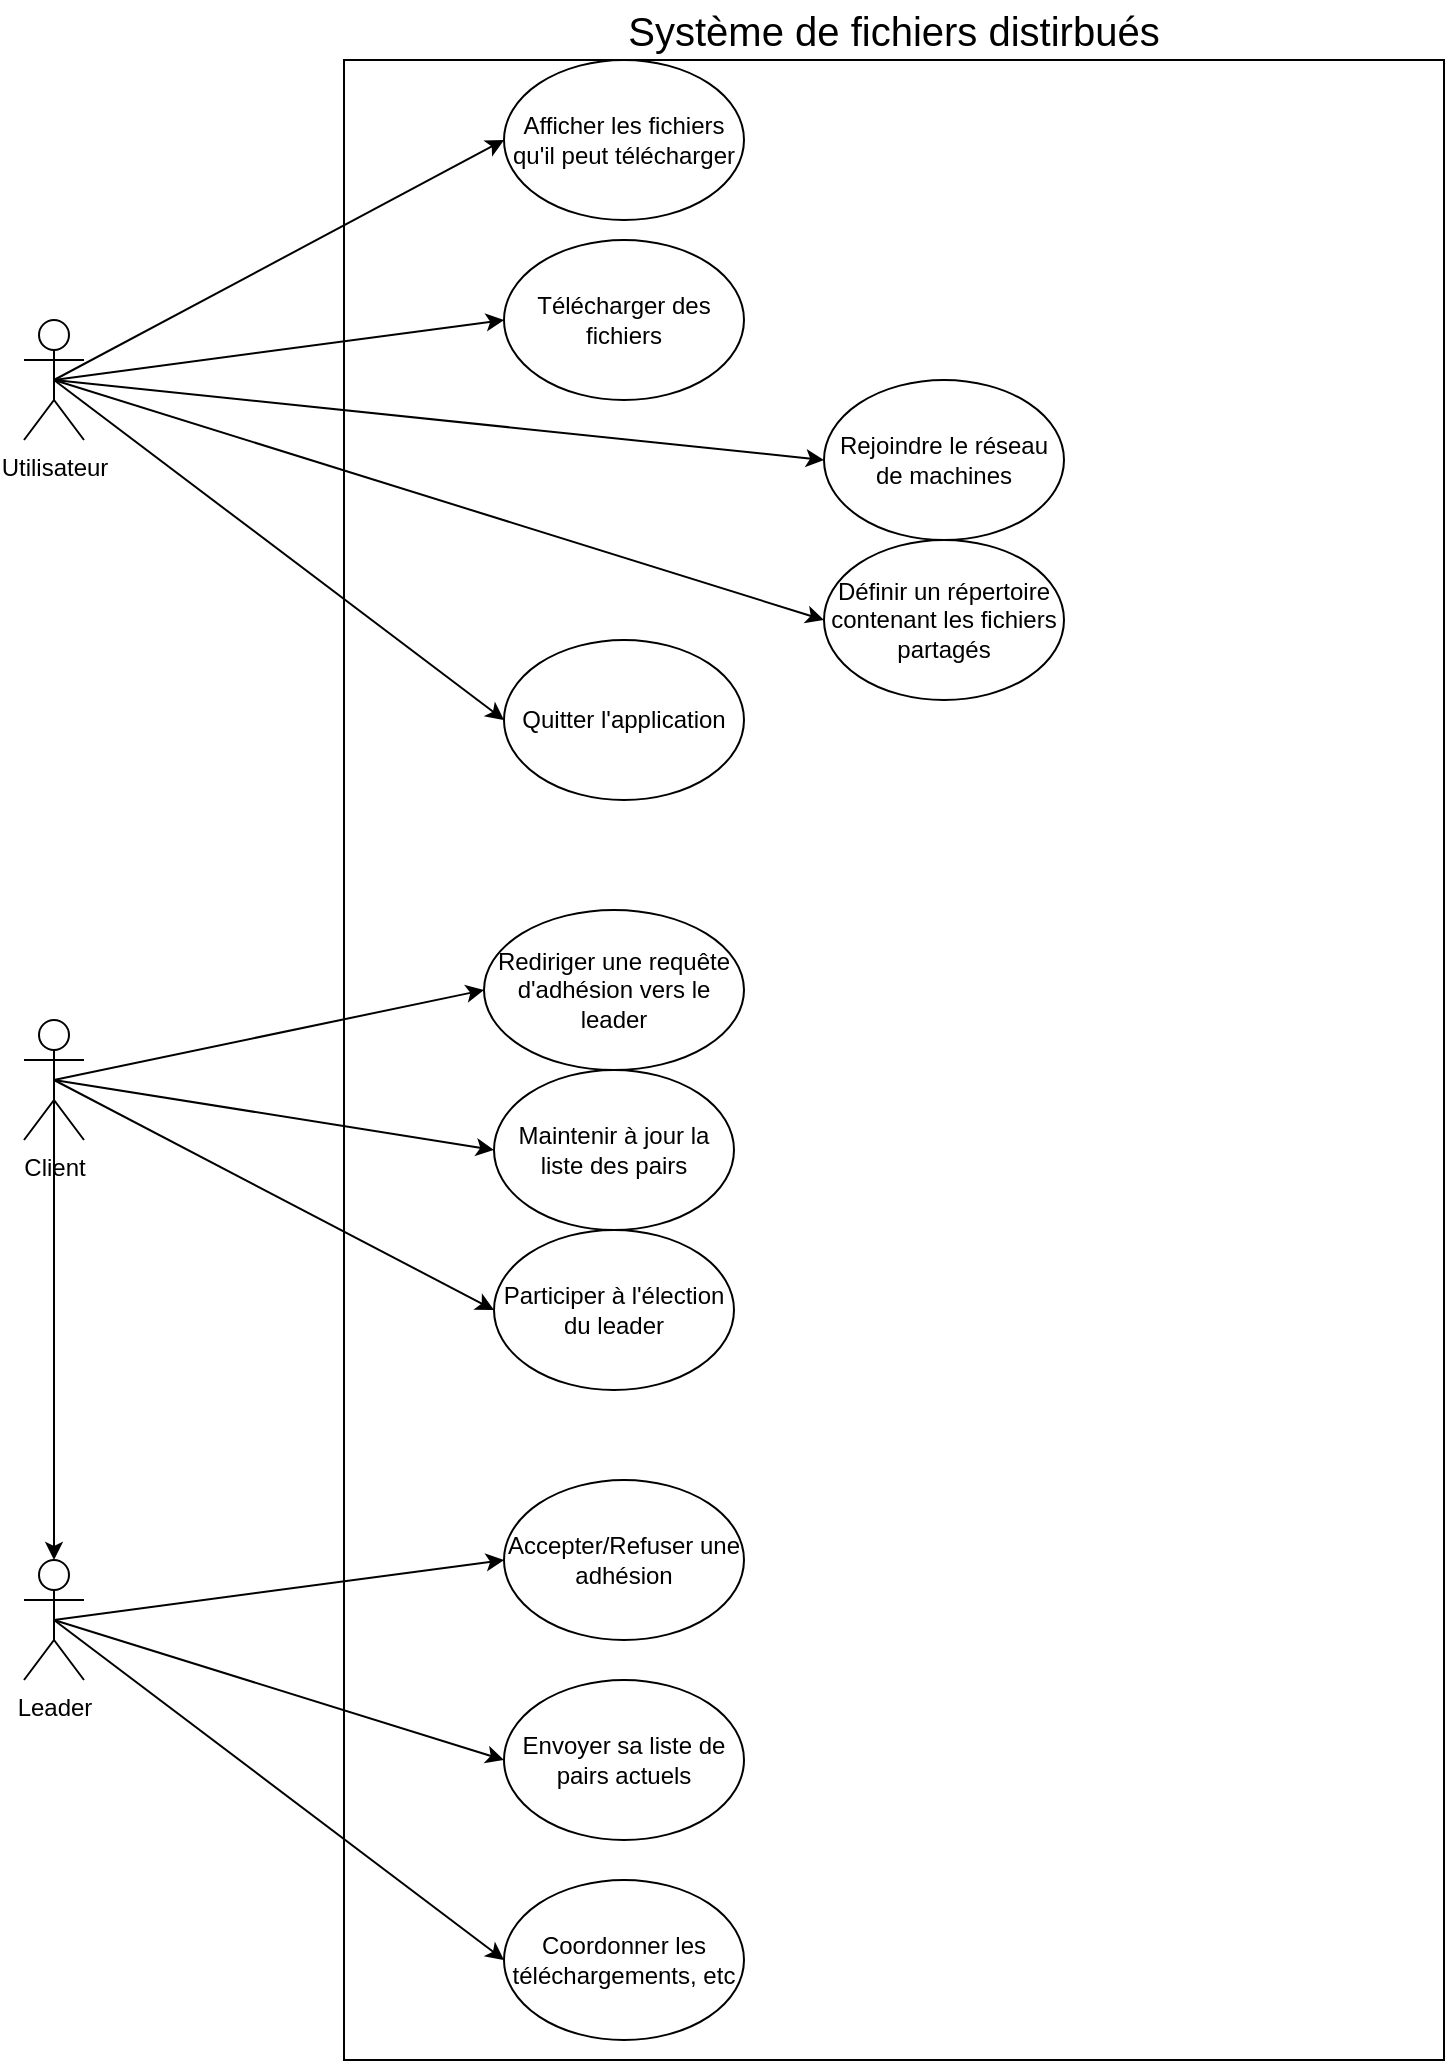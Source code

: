 <mxfile version="20.3.0" type="device"><diagram id="z819lsMIVY5u0Im6qqZY" name="Page-2"><mxGraphModel dx="2780" dy="1185" grid="1" gridSize="10" guides="1" tooltips="1" connect="1" arrows="1" fold="1" page="1" pageScale="1" pageWidth="827" pageHeight="1169" math="0" shadow="0"><root><mxCell id="0"/><mxCell id="1" parent="0"/><mxCell id="v5P7ETFWNtifjOE0QFck-1" value="Utilisateur" style="shape=umlActor;verticalLabelPosition=bottom;verticalAlign=top;html=1;outlineConnect=0;" vertex="1" parent="1"><mxGeometry x="-750" y="170" width="30" height="60" as="geometry"/></mxCell><mxCell id="v5P7ETFWNtifjOE0QFck-2" value="" style="rounded=0;whiteSpace=wrap;html=1;" vertex="1" parent="1"><mxGeometry x="-590" y="40" width="550" height="1000" as="geometry"/></mxCell><mxCell id="v5P7ETFWNtifjOE0QFck-3" value="Afficher les fichiers qu'il peut télécharger" style="ellipse;whiteSpace=wrap;html=1;" vertex="1" parent="1"><mxGeometry x="-510" y="40" width="120" height="80" as="geometry"/></mxCell><mxCell id="v5P7ETFWNtifjOE0QFck-5" value="Télécharger des fichiers" style="ellipse;whiteSpace=wrap;html=1;" vertex="1" parent="1"><mxGeometry x="-510" y="130" width="120" height="80" as="geometry"/></mxCell><mxCell id="v5P7ETFWNtifjOE0QFck-7" value="Rejoindre le réseau de machines" style="ellipse;whiteSpace=wrap;html=1;" vertex="1" parent="1"><mxGeometry x="-350" y="200" width="120" height="80" as="geometry"/></mxCell><mxCell id="v5P7ETFWNtifjOE0QFck-8" value="Rediriger une requête d'adhésion vers le leader" style="ellipse;whiteSpace=wrap;html=1;" vertex="1" parent="1"><mxGeometry x="-520" y="465" width="130" height="80" as="geometry"/></mxCell><mxCell id="v5P7ETFWNtifjOE0QFck-9" value="Envoyer sa liste de pairs actuels" style="ellipse;whiteSpace=wrap;html=1;" vertex="1" parent="1"><mxGeometry x="-510" y="850" width="120" height="80" as="geometry"/></mxCell><mxCell id="v5P7ETFWNtifjOE0QFck-11" value="" style="endArrow=classic;html=1;rounded=0;exitX=0.5;exitY=0.5;exitDx=0;exitDy=0;exitPerimeter=0;entryX=0;entryY=0.5;entryDx=0;entryDy=0;" edge="1" parent="1" source="v5P7ETFWNtifjOE0QFck-1" target="v5P7ETFWNtifjOE0QFck-3"><mxGeometry width="50" height="50" relative="1" as="geometry"><mxPoint x="-390" y="390" as="sourcePoint"/><mxPoint x="-340" y="340" as="targetPoint"/></mxGeometry></mxCell><mxCell id="v5P7ETFWNtifjOE0QFck-12" value="" style="endArrow=classic;html=1;rounded=0;exitX=0.5;exitY=0.5;exitDx=0;exitDy=0;exitPerimeter=0;entryX=0;entryY=0.5;entryDx=0;entryDy=0;" edge="1" parent="1" source="v5P7ETFWNtifjOE0QFck-1" target="v5P7ETFWNtifjOE0QFck-5"><mxGeometry width="50" height="50" relative="1" as="geometry"><mxPoint x="-710" y="180" as="sourcePoint"/><mxPoint x="-500" y="110" as="targetPoint"/></mxGeometry></mxCell><mxCell id="v5P7ETFWNtifjOE0QFck-13" value="Client" style="shape=umlActor;verticalLabelPosition=bottom;verticalAlign=top;html=1;outlineConnect=0;" vertex="1" parent="1"><mxGeometry x="-750" y="520" width="30" height="60" as="geometry"/></mxCell><mxCell id="v5P7ETFWNtifjOE0QFck-14" value="Leader" style="shape=umlActor;verticalLabelPosition=bottom;verticalAlign=top;html=1;outlineConnect=0;" vertex="1" parent="1"><mxGeometry x="-750" y="790" width="30" height="60" as="geometry"/></mxCell><mxCell id="3P__OO02SlOWjxAollxI-1" value="" style="endArrow=classic;html=1;rounded=0;exitX=0.5;exitY=0.5;exitDx=0;exitDy=0;exitPerimeter=0;entryX=0;entryY=0.5;entryDx=0;entryDy=0;" edge="1" parent="1" source="v5P7ETFWNtifjOE0QFck-1" target="v5P7ETFWNtifjOE0QFck-7"><mxGeometry width="50" height="50" relative="1" as="geometry"><mxPoint x="-390" y="390" as="sourcePoint"/><mxPoint x="-340" y="340" as="targetPoint"/></mxGeometry></mxCell><mxCell id="FqhPcCx6TJ1rDWICEy4y-1" value="Définir un répertoire contenant les fichiers partagés" style="ellipse;whiteSpace=wrap;html=1;" vertex="1" parent="1"><mxGeometry x="-350" y="280" width="120" height="80" as="geometry"/></mxCell><mxCell id="FqhPcCx6TJ1rDWICEy4y-2" value="" style="endArrow=classic;html=1;rounded=0;exitX=0.5;exitY=0.5;exitDx=0;exitDy=0;exitPerimeter=0;entryX=0;entryY=0.5;entryDx=0;entryDy=0;" edge="1" parent="1" source="v5P7ETFWNtifjOE0QFck-1" target="FqhPcCx6TJ1rDWICEy4y-1"><mxGeometry width="50" height="50" relative="1" as="geometry"><mxPoint x="-390" y="390" as="sourcePoint"/><mxPoint x="-340" y="340" as="targetPoint"/></mxGeometry></mxCell><mxCell id="FqhPcCx6TJ1rDWICEy4y-3" value="" style="endArrow=classic;html=1;rounded=0;exitX=0.5;exitY=0.5;exitDx=0;exitDy=0;exitPerimeter=0;entryX=0;entryY=0.5;entryDx=0;entryDy=0;" edge="1" parent="1" source="v5P7ETFWNtifjOE0QFck-13" target="v5P7ETFWNtifjOE0QFck-8"><mxGeometry width="50" height="50" relative="1" as="geometry"><mxPoint x="-725" y="340" as="sourcePoint"/><mxPoint x="-500" y="340" as="targetPoint"/></mxGeometry></mxCell><mxCell id="FqhPcCx6TJ1rDWICEy4y-4" value="Maintenir à jour la liste des pairs" style="ellipse;whiteSpace=wrap;html=1;" vertex="1" parent="1"><mxGeometry x="-515" y="545" width="120" height="80" as="geometry"/></mxCell><mxCell id="FqhPcCx6TJ1rDWICEy4y-5" value="" style="endArrow=classic;html=1;rounded=0;exitX=0.5;exitY=0.5;exitDx=0;exitDy=0;exitPerimeter=0;entryX=0;entryY=0.5;entryDx=0;entryDy=0;" edge="1" parent="1" source="v5P7ETFWNtifjOE0QFck-13" target="FqhPcCx6TJ1rDWICEy4y-4"><mxGeometry width="50" height="50" relative="1" as="geometry"><mxPoint x="-715" y="350" as="sourcePoint"/><mxPoint x="-490" y="350" as="targetPoint"/></mxGeometry></mxCell><mxCell id="FqhPcCx6TJ1rDWICEy4y-6" value="Accepter/Refuser une adhésion" style="ellipse;whiteSpace=wrap;html=1;" vertex="1" parent="1"><mxGeometry x="-510" y="750" width="120" height="80" as="geometry"/></mxCell><mxCell id="FqhPcCx6TJ1rDWICEy4y-7" value="" style="endArrow=classic;html=1;rounded=0;exitX=0.5;exitY=0.5;exitDx=0;exitDy=0;exitPerimeter=0;entryX=0;entryY=0.5;entryDx=0;entryDy=0;" edge="1" parent="1" source="v5P7ETFWNtifjOE0QFck-14" target="FqhPcCx6TJ1rDWICEy4y-6"><mxGeometry width="50" height="50" relative="1" as="geometry"><mxPoint x="-390" y="400" as="sourcePoint"/><mxPoint x="-340" y="350" as="targetPoint"/></mxGeometry></mxCell><mxCell id="FqhPcCx6TJ1rDWICEy4y-8" value="" style="endArrow=classic;html=1;rounded=0;exitX=0.5;exitY=0.5;exitDx=0;exitDy=0;exitPerimeter=0;entryX=0;entryY=0.5;entryDx=0;entryDy=0;" edge="1" parent="1" source="v5P7ETFWNtifjOE0QFck-14" target="v5P7ETFWNtifjOE0QFck-9"><mxGeometry width="50" height="50" relative="1" as="geometry"><mxPoint x="-390" y="400" as="sourcePoint"/><mxPoint x="-340" y="350" as="targetPoint"/></mxGeometry></mxCell><mxCell id="FqhPcCx6TJ1rDWICEy4y-9" value="Participer à l'élection du leader" style="ellipse;whiteSpace=wrap;html=1;" vertex="1" parent="1"><mxGeometry x="-515" y="625" width="120" height="80" as="geometry"/></mxCell><mxCell id="FqhPcCx6TJ1rDWICEy4y-10" value="" style="endArrow=classic;html=1;rounded=0;exitX=0.5;exitY=0.5;exitDx=0;exitDy=0;exitPerimeter=0;entryX=0;entryY=0.5;entryDx=0;entryDy=0;" edge="1" parent="1" source="v5P7ETFWNtifjOE0QFck-13" target="FqhPcCx6TJ1rDWICEy4y-9"><mxGeometry width="50" height="50" relative="1" as="geometry"><mxPoint x="-390" y="700" as="sourcePoint"/><mxPoint x="-510" y="570" as="targetPoint"/></mxGeometry></mxCell><mxCell id="FqhPcCx6TJ1rDWICEy4y-11" value="Coordonner les téléchargements, etc" style="ellipse;whiteSpace=wrap;html=1;" vertex="1" parent="1"><mxGeometry x="-510" y="950" width="120" height="80" as="geometry"/></mxCell><mxCell id="FqhPcCx6TJ1rDWICEy4y-12" value="" style="endArrow=classic;html=1;rounded=0;exitX=0.5;exitY=0.5;exitDx=0;exitDy=0;exitPerimeter=0;entryX=0;entryY=0.5;entryDx=0;entryDy=0;" edge="1" parent="1" source="v5P7ETFWNtifjOE0QFck-14" target="FqhPcCx6TJ1rDWICEy4y-11"><mxGeometry width="50" height="50" relative="1" as="geometry"><mxPoint x="-695" y="800" as="sourcePoint"/><mxPoint x="-500" y="830" as="targetPoint"/></mxGeometry></mxCell><mxCell id="FqhPcCx6TJ1rDWICEy4y-14" value="" style="endArrow=classic;html=1;rounded=0;exitX=0.5;exitY=0.5;exitDx=0;exitDy=0;exitPerimeter=0;entryX=0.5;entryY=0;entryDx=0;entryDy=0;entryPerimeter=0;" edge="1" parent="1" source="v5P7ETFWNtifjOE0QFck-13" target="v5P7ETFWNtifjOE0QFck-14"><mxGeometry width="50" height="50" relative="1" as="geometry"><mxPoint x="-390" y="710" as="sourcePoint"/><mxPoint x="-340" y="660" as="targetPoint"/></mxGeometry></mxCell><mxCell id="FqhPcCx6TJ1rDWICEy4y-15" value="Quitter l'application" style="ellipse;whiteSpace=wrap;html=1;" vertex="1" parent="1"><mxGeometry x="-510" y="330" width="120" height="80" as="geometry"/></mxCell><mxCell id="FqhPcCx6TJ1rDWICEy4y-16" value="" style="endArrow=classic;html=1;rounded=0;exitX=0.5;exitY=0.5;exitDx=0;exitDy=0;exitPerimeter=0;entryX=0;entryY=0.5;entryDx=0;entryDy=0;" edge="1" parent="1" source="v5P7ETFWNtifjOE0QFck-1" target="FqhPcCx6TJ1rDWICEy4y-15"><mxGeometry width="50" height="50" relative="1" as="geometry"><mxPoint x="-390" y="550" as="sourcePoint"/><mxPoint x="-340" y="500" as="targetPoint"/></mxGeometry></mxCell><mxCell id="FqhPcCx6TJ1rDWICEy4y-17" value="&lt;font style=&quot;font-size: 20px;&quot;&gt;Système de fichiers distirbués&lt;/font&gt;" style="text;html=1;strokeColor=none;fillColor=none;align=center;verticalAlign=middle;whiteSpace=wrap;rounded=0;" vertex="1" parent="1"><mxGeometry x="-590" y="10" width="550" height="30" as="geometry"/></mxCell></root></mxGraphModel></diagram></mxfile>